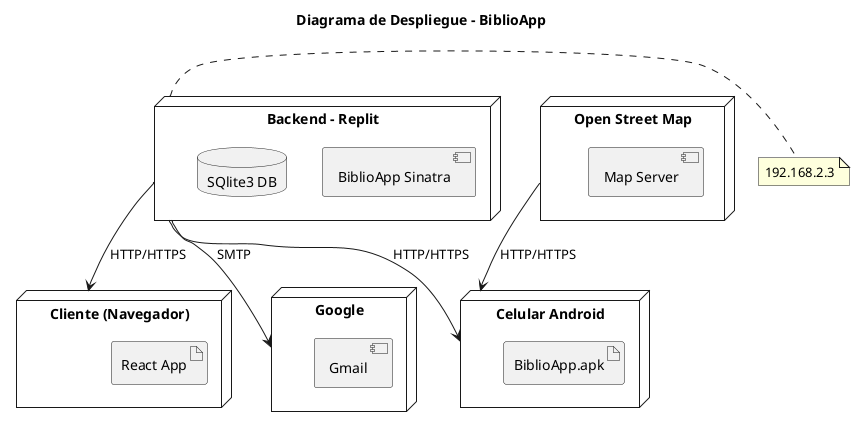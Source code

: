 @startuml
' Título opcional
title Diagrama de Despliegue - BiblioApp


' Conexiones entre nodos
"Backend - Replit" --> "Celular Android" : HTTP/HTTPS
"Backend - Replit" --> "Cliente (Navegador)" : HTTP/HTTPS
"Open Street Map" --> "Celular Android" : HTTP/HTTPS
"Backend - Replit" --> "Google" : SMTP

node "Celular Android" {
  artifact "BiblioApp.apk"
}

node "Cliente (Navegador)" {
  artifact "React App"
}

node "Open Street Map" {
  component "Map Server"
}

node "Google" {
  component "Gmail"
}

node "Backend - Replit" {
  component "BiblioApp Sinatra"
  database "SQlite3 DB"
}

note right of "Backend - Replit"
  192.168.2.3
end note

@enduml
